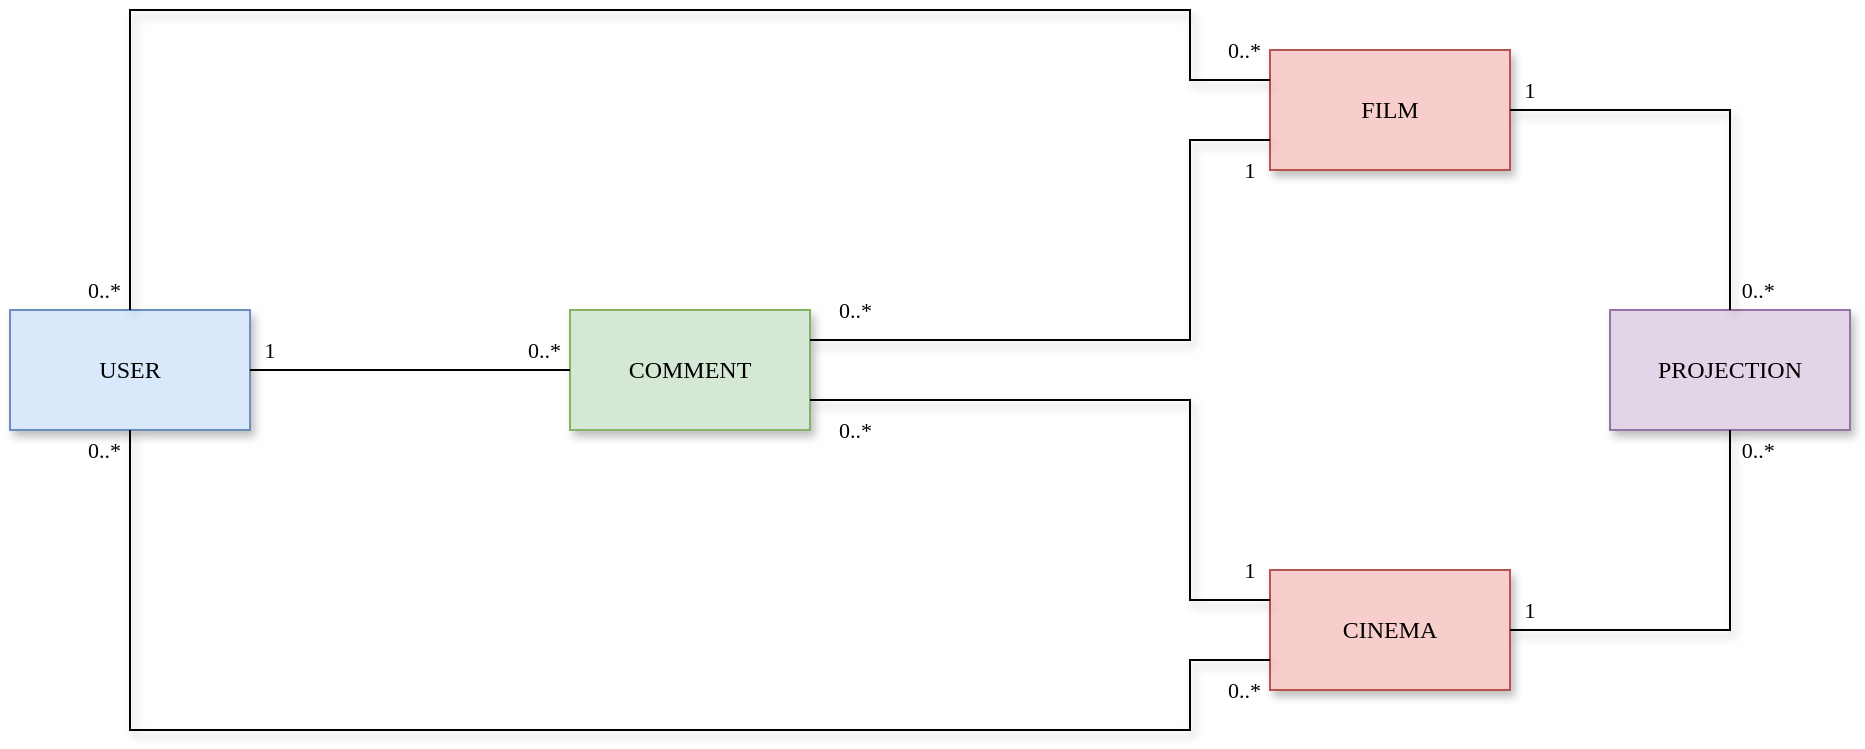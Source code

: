 <mxfile version="12.1.0" type="device" pages="1"><diagram id="608Ov2lQmwU3dZZU8B9C" name="Page-1"><mxGraphModel dx="843" dy="628" grid="1" gridSize="10" guides="1" tooltips="1" connect="1" arrows="1" fold="1" page="0" pageScale="1" pageWidth="827" pageHeight="1169" math="0" shadow="0"><root><mxCell id="0"/><mxCell id="1" parent="0"/><mxCell id="YYY8n4BoUC_cuCKxSQZY-1" value="USER" style="rounded=0;whiteSpace=wrap;html=1;fontFamily=Verdana;shadow=1;fillColor=#dae8fc;strokeColor=#6c8ebf;" parent="1" vertex="1"><mxGeometry y="270" width="120" height="60" as="geometry"/></mxCell><mxCell id="YYY8n4BoUC_cuCKxSQZY-2" value="FILM" style="rounded=0;whiteSpace=wrap;html=1;fontFamily=Verdana;shadow=1;fillColor=#f8cecc;strokeColor=#b85450;" parent="1" vertex="1"><mxGeometry x="630" y="140" width="120" height="60" as="geometry"/></mxCell><mxCell id="YYY8n4BoUC_cuCKxSQZY-3" value="CINEMA" style="rounded=0;whiteSpace=wrap;html=1;fontFamily=Verdana;shadow=1;fillColor=#f8cecc;strokeColor=#b85450;" parent="1" vertex="1"><mxGeometry x="630" y="400" width="120" height="60" as="geometry"/></mxCell><mxCell id="YYY8n4BoUC_cuCKxSQZY-7" value="COMMENT" style="rounded=0;whiteSpace=wrap;html=1;fontFamily=Verdana;shadow=1;fillColor=#d5e8d4;strokeColor=#82b366;" parent="1" vertex="1"><mxGeometry x="280" y="270" width="120" height="60" as="geometry"/></mxCell><mxCell id="YYY8n4BoUC_cuCKxSQZY-19" value="" style="endArrow=none;html=1;entryX=0.75;entryY=0;entryDx=0;entryDy=0;exitX=0;exitY=0.75;exitDx=0;exitDy=0;fontFamily=Verdana;shadow=1;rounded=0;" parent="1" source="YYY8n4BoUC_cuCKxSQZY-3" target="YYY8n4BoUC_cuCKxSQZY-37" edge="1"><mxGeometry width="50" height="50" relative="1" as="geometry"><mxPoint x="30" y="580" as="sourcePoint"/><mxPoint x="240" y="480" as="targetPoint"/><Array as="points"><mxPoint x="590" y="445"/><mxPoint x="590" y="480"/><mxPoint x="60" y="480"/></Array></mxGeometry></mxCell><mxCell id="YYY8n4BoUC_cuCKxSQZY-24" value="" style="endArrow=none;html=1;entryX=1;entryY=0.75;entryDx=0;entryDy=0;exitX=0;exitY=0.25;exitDx=0;exitDy=0;fontFamily=Verdana;shadow=1;rounded=0;" parent="1" source="YYY8n4BoUC_cuCKxSQZY-3" target="YYY8n4BoUC_cuCKxSQZY-7" edge="1"><mxGeometry width="50" height="50" relative="1" as="geometry"><mxPoint x="480" y="400" as="sourcePoint"/><mxPoint x="550" y="390" as="targetPoint"/><Array as="points"><mxPoint x="590" y="415"/><mxPoint x="590" y="315"/></Array></mxGeometry></mxCell><mxCell id="YYY8n4BoUC_cuCKxSQZY-25" value="" style="endArrow=none;html=1;exitX=0;exitY=0.75;exitDx=0;exitDy=0;fontFamily=Verdana;shadow=1;rounded=0;entryX=1;entryY=0.25;entryDx=0;entryDy=0;" parent="1" source="YYY8n4BoUC_cuCKxSQZY-2" target="YYY8n4BoUC_cuCKxSQZY-7" edge="1"><mxGeometry width="50" height="50" relative="1" as="geometry"><mxPoint x="10" y="580" as="sourcePoint"/><mxPoint x="413" y="210" as="targetPoint"/><Array as="points"><mxPoint x="590" y="185"/><mxPoint x="590" y="285"/></Array></mxGeometry></mxCell><mxCell id="YYY8n4BoUC_cuCKxSQZY-27" value="" style="endArrow=none;html=1;entryX=0.75;entryY=1;entryDx=0;entryDy=0;exitX=0;exitY=0.25;exitDx=0;exitDy=0;fontFamily=Verdana;shadow=1;rounded=0;" parent="1" source="YYY8n4BoUC_cuCKxSQZY-2" target="YYY8n4BoUC_cuCKxSQZY-44" edge="1"><mxGeometry width="50" height="50" relative="1" as="geometry"><mxPoint x="10" y="580" as="sourcePoint"/><mxPoint x="240" y="120" as="targetPoint"/><Array as="points"><mxPoint x="590" y="155"/><mxPoint x="590" y="120"/><mxPoint x="60" y="120"/></Array></mxGeometry></mxCell><mxCell id="YYY8n4BoUC_cuCKxSQZY-28" value="PROJECTION" style="rounded=0;whiteSpace=wrap;html=1;fontFamily=Verdana;shadow=1;fillColor=#e1d5e7;strokeColor=#9673a6;" parent="1" vertex="1"><mxGeometry x="800" y="270" width="120" height="60" as="geometry"/></mxCell><mxCell id="YYY8n4BoUC_cuCKxSQZY-32" value="" style="endArrow=none;html=1;entryX=1;entryY=0.5;entryDx=0;entryDy=0;exitX=0.25;exitY=0;exitDx=0;exitDy=0;fontFamily=Verdana;shadow=1;rounded=0;" parent="1" source="YYY8n4BoUC_cuCKxSQZY-79" target="YYY8n4BoUC_cuCKxSQZY-3" edge="1"><mxGeometry width="50" height="50" relative="1" as="geometry"><mxPoint x="820" y="430" as="sourcePoint"/><mxPoint x="50" y="530" as="targetPoint"/><Array as="points"><mxPoint x="860" y="430"/></Array></mxGeometry></mxCell><mxCell id="YYY8n4BoUC_cuCKxSQZY-35" value="" style="endArrow=none;html=1;entryX=1;entryY=0.5;entryDx=0;entryDy=0;exitX=0.25;exitY=1;exitDx=0;exitDy=0;fontFamily=Verdana;shadow=1;rounded=0;" parent="1" source="YYY8n4BoUC_cuCKxSQZY-74" target="YYY8n4BoUC_cuCKxSQZY-2" edge="1"><mxGeometry width="50" height="50" relative="1" as="geometry"><mxPoint x="820" y="170" as="sourcePoint"/><mxPoint x="760" y="440" as="targetPoint"/><Array as="points"><mxPoint x="860" y="170"/></Array></mxGeometry></mxCell><mxCell id="YYY8n4BoUC_cuCKxSQZY-37" value="0..*&amp;nbsp;&amp;nbsp;" style="text;html=1;strokeColor=none;fillColor=none;align=center;verticalAlign=middle;whiteSpace=wrap;rounded=0;shadow=1;fontFamily=Verdana;fontSize=11;" parent="1" vertex="1"><mxGeometry x="30" y="330" width="40" height="20" as="geometry"/></mxCell><mxCell id="YYY8n4BoUC_cuCKxSQZY-44" value="0..*&amp;nbsp;&amp;nbsp;" style="text;html=1;strokeColor=none;fillColor=none;align=center;verticalAlign=middle;whiteSpace=wrap;rounded=0;shadow=1;fontFamily=Verdana;fontSize=11;" parent="1" vertex="1"><mxGeometry x="30" y="250" width="40" height="20" as="geometry"/></mxCell><mxCell id="YYY8n4BoUC_cuCKxSQZY-52" value="0..*&amp;nbsp;&amp;nbsp;" style="text;html=1;strokeColor=none;fillColor=none;align=center;verticalAlign=middle;whiteSpace=wrap;rounded=0;shadow=1;fontFamily=Verdana;fontSize=11;" parent="1" vertex="1"><mxGeometry x="250" y="280" width="40" height="20" as="geometry"/></mxCell><mxCell id="YYY8n4BoUC_cuCKxSQZY-56" value="1" style="text;html=1;strokeColor=none;fillColor=none;align=center;verticalAlign=middle;whiteSpace=wrap;rounded=0;shadow=1;fontFamily=Verdana;fontSize=11;" parent="1" vertex="1"><mxGeometry x="110" y="280" width="40" height="20" as="geometry"/></mxCell><mxCell id="YYY8n4BoUC_cuCKxSQZY-58" value="1" style="text;html=1;strokeColor=none;fillColor=none;align=center;verticalAlign=middle;whiteSpace=wrap;rounded=0;shadow=1;fontFamily=Verdana;fontSize=11;" parent="1" vertex="1"><mxGeometry x="600" y="390" width="40" height="20" as="geometry"/></mxCell><mxCell id="YYY8n4BoUC_cuCKxSQZY-59" value="0..*&amp;nbsp;&amp;nbsp;" style="text;html=1;strokeColor=none;fillColor=none;align=center;verticalAlign=middle;whiteSpace=wrap;rounded=0;shadow=1;fontFamily=Verdana;fontSize=11;" parent="1" vertex="1"><mxGeometry x="600" y="450" width="40" height="20" as="geometry"/></mxCell><mxCell id="YYY8n4BoUC_cuCKxSQZY-60" value="1" style="text;html=1;strokeColor=none;fillColor=none;align=center;verticalAlign=middle;whiteSpace=wrap;rounded=0;shadow=1;fontFamily=Verdana;fontSize=11;" parent="1" vertex="1"><mxGeometry x="740" y="150" width="40" height="20" as="geometry"/></mxCell><mxCell id="YYY8n4BoUC_cuCKxSQZY-61" value="0..*&amp;nbsp;&amp;nbsp;" style="text;html=1;strokeColor=none;fillColor=none;align=center;verticalAlign=middle;whiteSpace=wrap;rounded=0;shadow=1;fontFamily=Verdana;fontSize=11;" parent="1" vertex="1"><mxGeometry x="600" y="130" width="40" height="20" as="geometry"/></mxCell><mxCell id="YYY8n4BoUC_cuCKxSQZY-67" value="&amp;nbsp; 0..*" style="text;html=1;strokeColor=none;fillColor=none;align=center;verticalAlign=middle;whiteSpace=wrap;rounded=0;shadow=1;fontFamily=Verdana;fontSize=11;" parent="1" vertex="1"><mxGeometry x="400" y="260" width="40" height="20" as="geometry"/></mxCell><mxCell id="YYY8n4BoUC_cuCKxSQZY-69" value="&amp;nbsp; 0..*" style="text;html=1;strokeColor=none;fillColor=none;align=center;verticalAlign=middle;whiteSpace=wrap;rounded=0;shadow=1;fontFamily=Verdana;fontSize=11;" parent="1" vertex="1"><mxGeometry x="400" y="320" width="40" height="20" as="geometry"/></mxCell><mxCell id="YYY8n4BoUC_cuCKxSQZY-72" value="1" style="text;html=1;strokeColor=none;fillColor=none;align=center;verticalAlign=middle;whiteSpace=wrap;rounded=0;shadow=1;fontFamily=Verdana;fontSize=11;" parent="1" vertex="1"><mxGeometry x="600" y="190" width="40" height="20" as="geometry"/></mxCell><mxCell id="YYY8n4BoUC_cuCKxSQZY-74" value="&amp;nbsp; &amp;nbsp;0..*" style="text;html=1;strokeColor=none;fillColor=none;align=center;verticalAlign=middle;whiteSpace=wrap;rounded=0;shadow=1;fontFamily=Verdana;fontSize=11;" parent="1" vertex="1"><mxGeometry x="850" y="250" width="40" height="20" as="geometry"/></mxCell><mxCell id="YYY8n4BoUC_cuCKxSQZY-76" value="1" style="text;html=1;strokeColor=none;fillColor=none;align=center;verticalAlign=middle;whiteSpace=wrap;rounded=0;shadow=1;fontFamily=Verdana;fontSize=11;" parent="1" vertex="1"><mxGeometry x="740" y="410" width="40" height="20" as="geometry"/></mxCell><mxCell id="YYY8n4BoUC_cuCKxSQZY-79" value="&amp;nbsp; &amp;nbsp;0..*" style="text;html=1;strokeColor=none;fillColor=none;align=center;verticalAlign=middle;whiteSpace=wrap;rounded=0;shadow=1;fontFamily=Verdana;fontSize=11;" parent="1" vertex="1"><mxGeometry x="850" y="330" width="40" height="20" as="geometry"/></mxCell><mxCell id="AubvK6cV28XAXgnvStI_-5" value="" style="endArrow=none;html=1;entryX=1;entryY=0.5;entryDx=0;entryDy=0;exitX=0;exitY=0.5;exitDx=0;exitDy=0;" parent="1" source="YYY8n4BoUC_cuCKxSQZY-7" target="YYY8n4BoUC_cuCKxSQZY-1" edge="1"><mxGeometry width="50" height="50" relative="1" as="geometry"><mxPoint y="560" as="sourcePoint"/><mxPoint x="50" y="510" as="targetPoint"/></mxGeometry></mxCell></root></mxGraphModel></diagram></mxfile>